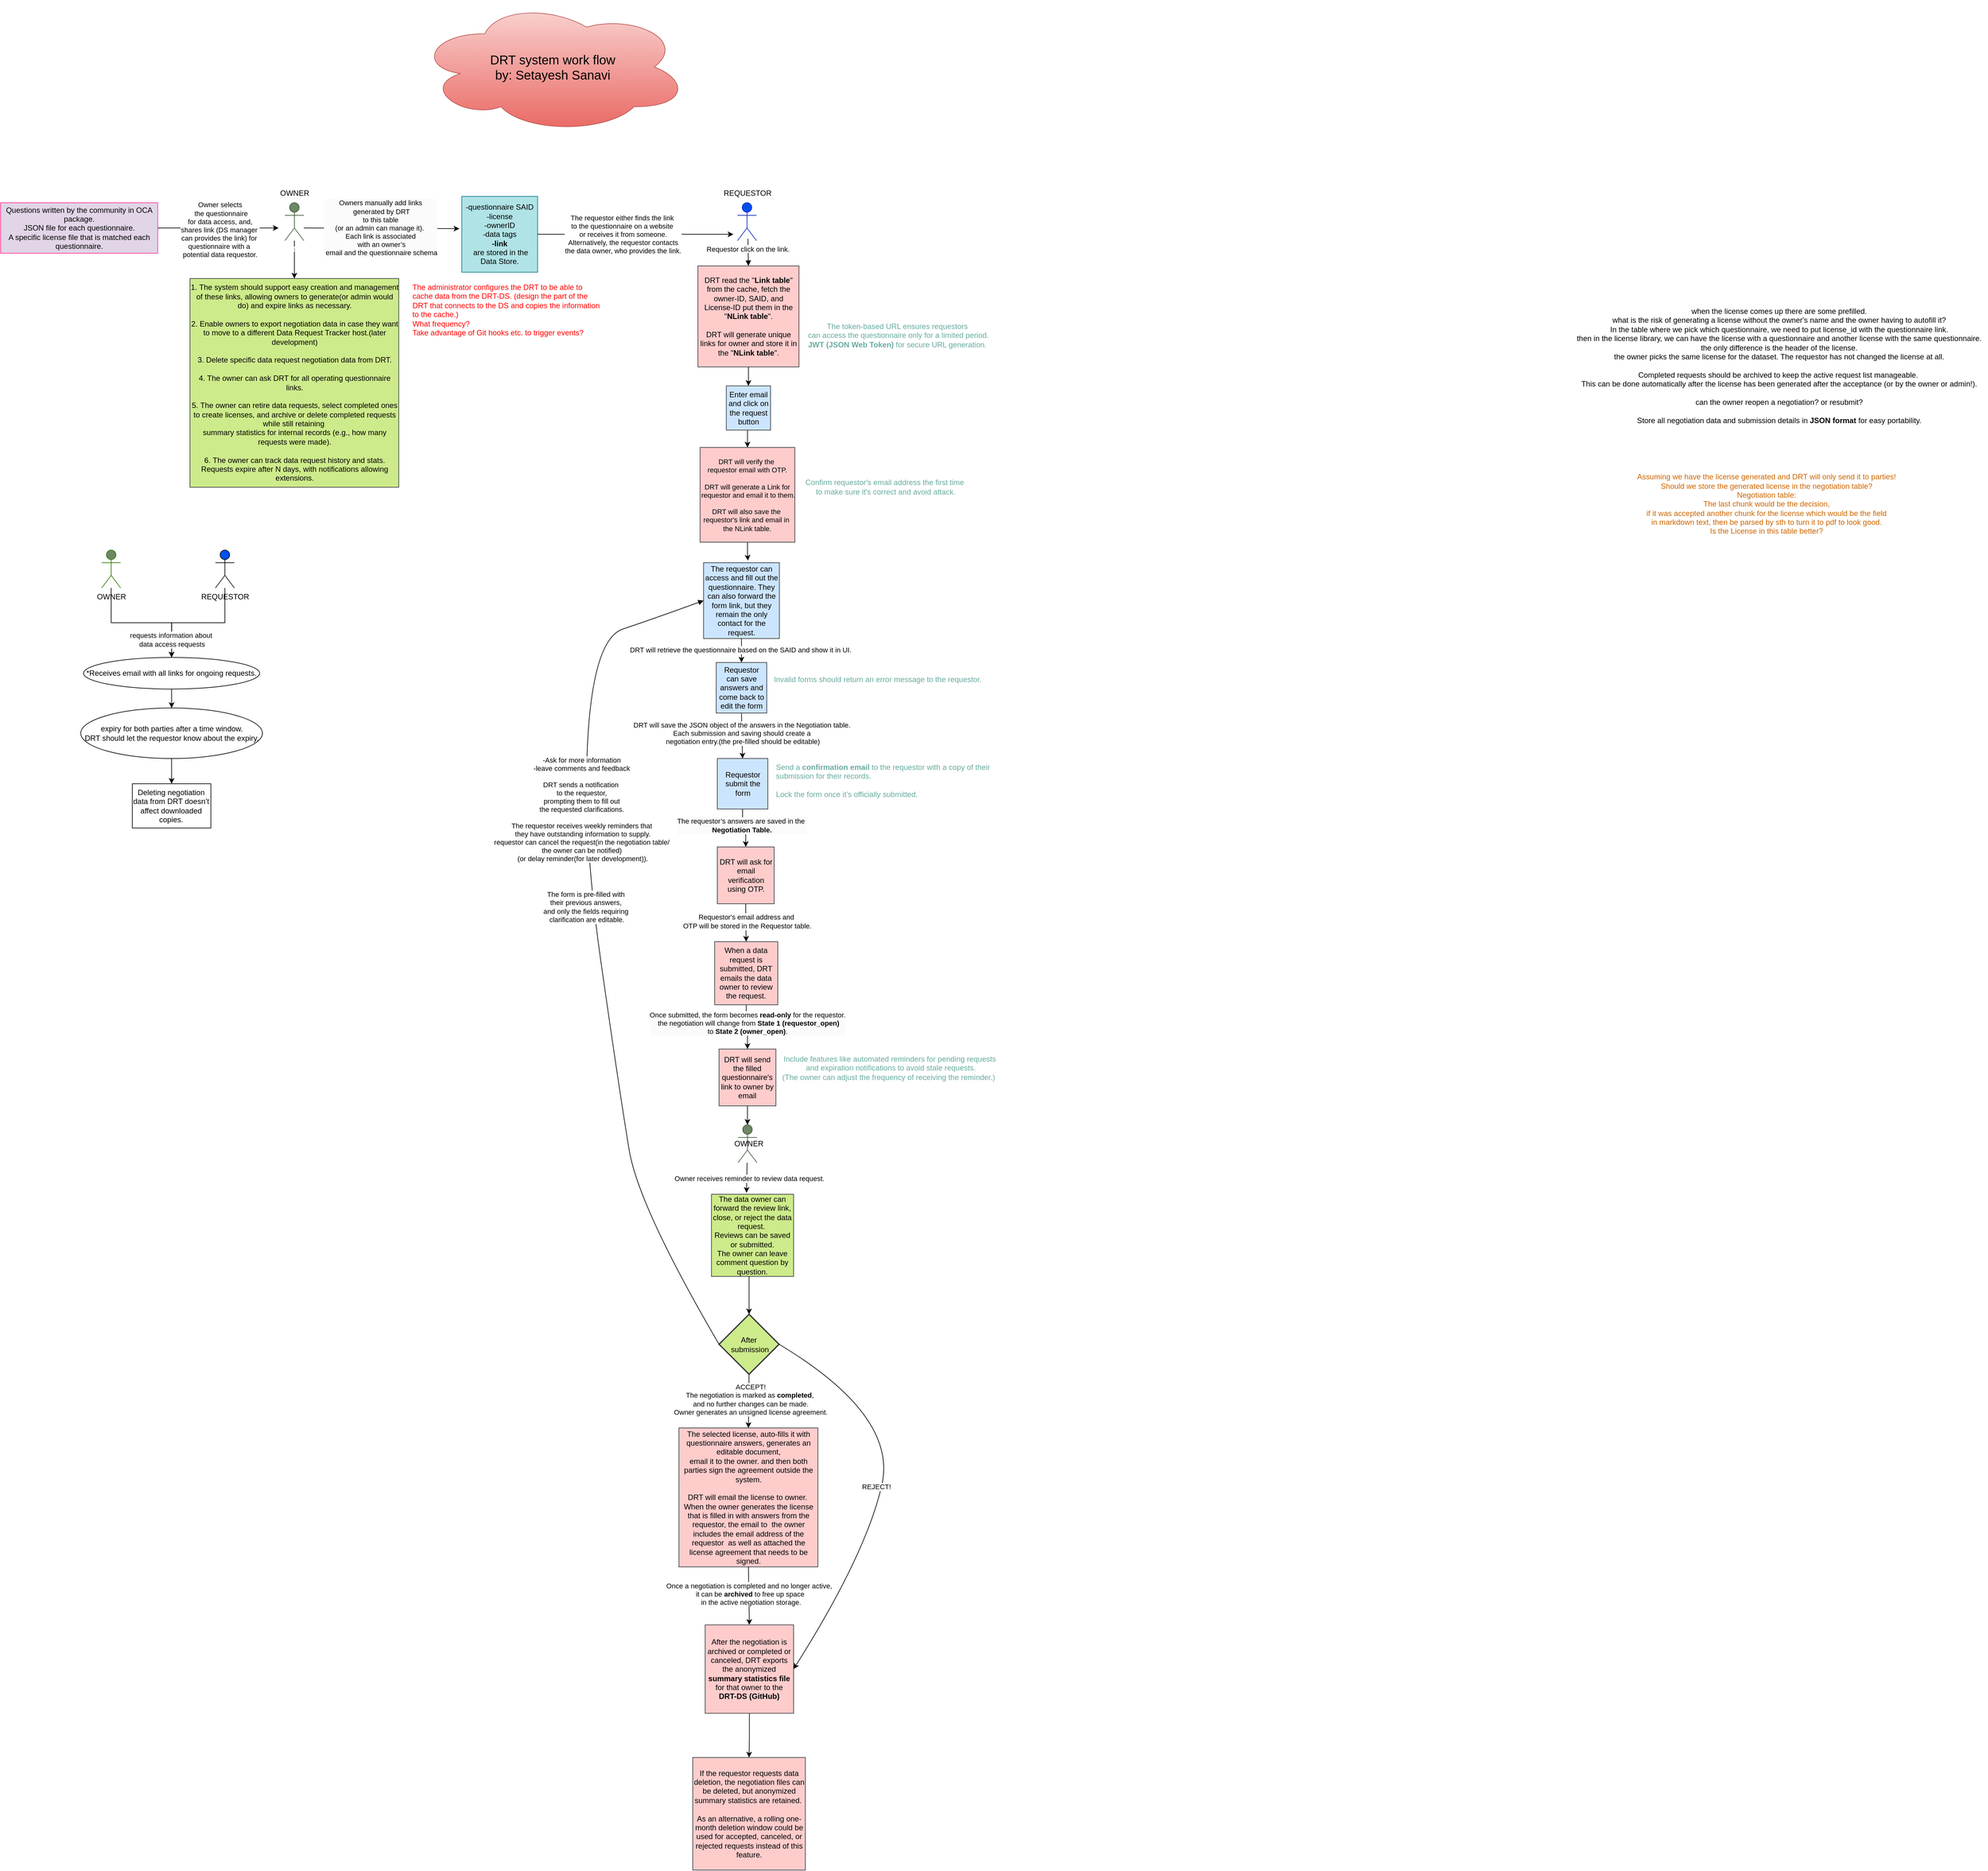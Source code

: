 <mxfile version="24.7.17">
  <diagram name="Page-1" id="q4GyPudHyguTaXcDcEiX">
    <mxGraphModel dx="3540" dy="2148" grid="1" gridSize="10" guides="1" tooltips="1" connect="1" arrows="1" fold="1" page="1" pageScale="1" pageWidth="850" pageHeight="1100" math="0" shadow="0">
      <root>
        <mxCell id="0" />
        <mxCell id="1" parent="0" />
        <mxCell id="UYaI8UpyeC8IPexVpfqV-24" value="Requestor click on the link.&#xa;" style="curved=1;startArrow=none;endArrow=block;exitX=0.5;exitY=0.99;entryX=0.5;entryY=0;entryDx=0;entryDy=0;" parent="1" target="UYaI8UpyeC8IPexVpfqV-36" edge="1">
          <mxGeometry x="0.048" relative="1" as="geometry">
            <Array as="points" />
            <mxPoint x="193" y="57" as="sourcePoint" />
            <mxPoint x="192.5" y="129" as="targetPoint" />
            <mxPoint as="offset" />
          </mxGeometry>
        </mxCell>
        <mxCell id="UYaI8UpyeC8IPexVpfqV-25" value="" style="shape=umlActor;verticalLabelPosition=bottom;verticalAlign=top;html=1;outlineConnect=0;fillColor=#0050ef;strokeColor=#001DBC;fontColor=#ffffff;" parent="1" vertex="1">
          <mxGeometry x="176.5" width="30" height="60" as="geometry" />
        </mxCell>
        <mxCell id="UYaI8UpyeC8IPexVpfqV-26" value="The requestor can access and fill out the questionnaire. They can also forward the form link, but they remain the only contact for the request." style="whiteSpace=wrap;html=1;aspect=fixed;fillColor=#cce5ff;strokeColor=#36393d;" parent="1" vertex="1">
          <mxGeometry x="122.75" y="570" width="120" height="120" as="geometry" />
        </mxCell>
        <mxCell id="UYaI8UpyeC8IPexVpfqV-27" value="Requestor can save answers and come back to edit the form" style="whiteSpace=wrap;html=1;aspect=fixed;fillColor=#cce5ff;strokeColor=#36393d;" parent="1" vertex="1">
          <mxGeometry x="142.75" y="728" width="80" height="80" as="geometry" />
        </mxCell>
        <mxCell id="UYaI8UpyeC8IPexVpfqV-28" style="edgeStyle=orthogonalEdgeStyle;rounded=0;orthogonalLoop=1;jettySize=auto;html=1;" parent="1" source="UYaI8UpyeC8IPexVpfqV-30" target="UYaI8UpyeC8IPexVpfqV-88" edge="1">
          <mxGeometry relative="1" as="geometry" />
        </mxCell>
        <mxCell id="UYaI8UpyeC8IPexVpfqV-29" value="&lt;div style=&quot;background-color: rgb(251, 251, 251);&quot;&gt;The requestor’s answers are saved in the&amp;nbsp;&lt;/div&gt;&lt;div style=&quot;background-color: rgb(251, 251, 251);&quot;&gt;&lt;strong&gt;Negotiation Table.&lt;/strong&gt;&lt;/div&gt;" style="edgeLabel;html=1;align=center;verticalAlign=middle;resizable=0;points=[];" parent="UYaI8UpyeC8IPexVpfqV-28" connectable="0" vertex="1">
          <mxGeometry x="-0.201" y="-2" relative="1" as="geometry">
            <mxPoint as="offset" />
          </mxGeometry>
        </mxCell>
        <mxCell id="UYaI8UpyeC8IPexVpfqV-30" value="Requestor submit the form" style="whiteSpace=wrap;html=1;aspect=fixed;fillColor=#cce5ff;strokeColor=#36393d;" parent="1" vertex="1">
          <mxGeometry x="144.5" y="880" width="80" height="80" as="geometry" />
        </mxCell>
        <mxCell id="UYaI8UpyeC8IPexVpfqV-31" value="" style="endArrow=classic;html=1;rounded=0;exitX=0.5;exitY=1;exitDx=0;exitDy=0;entryX=0.5;entryY=0;entryDx=0;entryDy=0;" parent="1" source="UYaI8UpyeC8IPexVpfqV-26" target="UYaI8UpyeC8IPexVpfqV-27" edge="1">
          <mxGeometry width="50" height="50" relative="1" as="geometry">
            <mxPoint x="191.5" y="610" as="sourcePoint" />
            <mxPoint x="212" y="550" as="targetPoint" />
          </mxGeometry>
        </mxCell>
        <mxCell id="UYaI8UpyeC8IPexVpfqV-32" value="DRT will retrieve the questionnaire based on the SAID and show it in UI." style="edgeLabel;html=1;align=center;verticalAlign=middle;resizable=0;points=[];" parent="UYaI8UpyeC8IPexVpfqV-31" connectable="0" vertex="1">
          <mxGeometry x="-0.077" y="-2" relative="1" as="geometry">
            <mxPoint as="offset" />
          </mxGeometry>
        </mxCell>
        <mxCell id="UYaI8UpyeC8IPexVpfqV-33" value="" style="endArrow=classic;html=1;rounded=0;entryX=0.5;entryY=0;entryDx=0;entryDy=0;exitX=0.5;exitY=1;exitDx=0;exitDy=0;" parent="1" source="UYaI8UpyeC8IPexVpfqV-27" target="UYaI8UpyeC8IPexVpfqV-30" edge="1">
          <mxGeometry width="50" height="50" relative="1" as="geometry">
            <mxPoint x="173" y="806.21" as="sourcePoint" />
            <mxPoint x="223" y="756.21" as="targetPoint" />
          </mxGeometry>
        </mxCell>
        <mxCell id="UYaI8UpyeC8IPexVpfqV-34" value="DRT will save the JSON object of the answers in the Negotiation table.&lt;div&gt;&lt;div&gt;Each submission and saving should create a&lt;/div&gt;&lt;div&gt;&amp;nbsp;negotiation entry.(the pre-filled should be editable)&lt;/div&gt;&lt;/div&gt;" style="edgeLabel;html=1;align=center;verticalAlign=middle;resizable=0;points=[];" parent="UYaI8UpyeC8IPexVpfqV-33" connectable="0" vertex="1">
          <mxGeometry x="-0.114" y="-1" relative="1" as="geometry">
            <mxPoint as="offset" />
          </mxGeometry>
        </mxCell>
        <mxCell id="UYaI8UpyeC8IPexVpfqV-35" value="REQUESTOR" style="text;html=1;align=center;verticalAlign=middle;resizable=0;points=[];autosize=1;strokeColor=none;fillColor=none;" parent="1" vertex="1">
          <mxGeometry x="141.5" y="-30" width="100" height="30" as="geometry" />
        </mxCell>
        <mxCell id="UYaI8UpyeC8IPexVpfqV-36" value="DRT read the &quot;&lt;b&gt;Link table&lt;/b&gt;&quot; from the cache, fetch the owner-ID, SAID, and License-ID put them in the &quot;&lt;b&gt;NLink table&lt;/b&gt;&quot;.&lt;div&gt;&lt;br&gt;&lt;div&gt;DRT will generate unique links for owner and store it in the &quot;&lt;b&gt;NLink table&lt;/b&gt;&quot;.&lt;/div&gt;&lt;/div&gt;" style="whiteSpace=wrap;html=1;aspect=fixed;fillColor=#ffcccc;strokeColor=#36393d;" parent="1" vertex="1">
          <mxGeometry x="113.75" y="100" width="160" height="160" as="geometry" />
        </mxCell>
        <mxCell id="UYaI8UpyeC8IPexVpfqV-37" value="DRT will send the filled questionnaire&#39;s link to owner by email" style="whiteSpace=wrap;html=1;aspect=fixed;fillColor=#ffcccc;strokeColor=#36393d;" parent="1" vertex="1">
          <mxGeometry x="147.25" y="1340" width="90" height="90" as="geometry" />
        </mxCell>
        <mxCell id="UYaI8UpyeC8IPexVpfqV-38" value="" style="shape=umlActor;verticalLabelPosition=bottom;verticalAlign=top;html=1;outlineConnect=0;fillColor=#6d8764;fontColor=#ffffff;strokeColor=#3A5431;" parent="1" vertex="1">
          <mxGeometry x="177.25" y="1460" width="30" height="60" as="geometry" />
        </mxCell>
        <mxCell id="UYaI8UpyeC8IPexVpfqV-39" value="" style="endArrow=classic;html=1;rounded=0;exitX=0.5;exitY=1;exitDx=0;exitDy=0;" parent="1" source="UYaI8UpyeC8IPexVpfqV-37" target="UYaI8UpyeC8IPexVpfqV-38" edge="1">
          <mxGeometry width="50" height="50" relative="1" as="geometry">
            <mxPoint x="200" y="1440" as="sourcePoint" />
            <mxPoint x="189" y="1450" as="targetPoint" />
          </mxGeometry>
        </mxCell>
        <mxCell id="UYaI8UpyeC8IPexVpfqV-40" value="" style="endArrow=classic;html=1;rounded=0;entryX=0.427;entryY=-0.018;entryDx=0;entryDy=0;entryPerimeter=0;" parent="1" source="UYaI8UpyeC8IPexVpfqV-38" target="UYaI8UpyeC8IPexVpfqV-58" edge="1">
          <mxGeometry width="50" height="50" relative="1" as="geometry">
            <mxPoint x="137.25" y="1520" as="sourcePoint" />
            <mxPoint x="188.75" y="1510" as="targetPoint" />
            <Array as="points" />
          </mxGeometry>
        </mxCell>
        <mxCell id="UYaI8UpyeC8IPexVpfqV-41" value="&lt;div&gt;Owner receives reminder to review data request.&lt;/div&gt;" style="edgeLabel;html=1;align=center;verticalAlign=middle;resizable=0;points=[];" parent="UYaI8UpyeC8IPexVpfqV-40" vertex="1" connectable="0">
          <mxGeometry x="-0.206" y="1" relative="1" as="geometry">
            <mxPoint x="2" y="6" as="offset" />
          </mxGeometry>
        </mxCell>
        <mxCell id="UYaI8UpyeC8IPexVpfqV-42" value="OWNER" style="text;html=1;align=center;verticalAlign=middle;resizable=0;points=[];autosize=1;strokeColor=none;fillColor=none;" parent="1" vertex="1">
          <mxGeometry x="158.75" y="1475" width="70" height="30" as="geometry" />
        </mxCell>
        <mxCell id="UYaI8UpyeC8IPexVpfqV-43" value="After&#xa; submission" style="rhombus;strokeWidth=2;whiteSpace=wrap;fillColor=#cdeb8b;strokeColor=#36393d;" parent="1" vertex="1">
          <mxGeometry x="147.25" y="1760" width="95" height="95" as="geometry" />
        </mxCell>
        <mxCell id="UYaI8UpyeC8IPexVpfqV-44" value="-Ask for more information&#xa;-leave comments and feedback&#xa;&#xa;DRT sends a notification &#xa;to the requestor,&#xa; prompting them to fill out &#xa;the requested clarifications.&#xa;&#xa;The requestor receives weekly reminders that&#xa; they have outstanding information to supply.&#xa;requestor can cancel the request(in the negotiation table/&#xa;the owner can be notified)&#xa; (or delay reminder(for later development))." style="curved=1;startArrow=none;endArrow=block;entryX=0;entryY=0.5;entryDx=0;entryDy=0;exitX=0;exitY=0.5;exitDx=0;exitDy=0;" parent="1" source="UYaI8UpyeC8IPexVpfqV-43" target="UYaI8UpyeC8IPexVpfqV-26" edge="1">
          <mxGeometry x="0.324" y="2" relative="1" as="geometry">
            <Array as="points">
              <mxPoint x="20" y="1590" />
              <mxPoint x="-10" y="1410" />
              <mxPoint x="-70" y="990" />
              <mxPoint x="-50" y="690" />
              <mxPoint x="40" y="660" />
            </Array>
            <mxPoint x="150" y="1380" as="sourcePoint" />
            <mxPoint x="-30" y="630" as="targetPoint" />
            <mxPoint as="offset" />
          </mxGeometry>
        </mxCell>
        <mxCell id="UYaI8UpyeC8IPexVpfqV-45" value="The form is pre-filled with&lt;div&gt;&amp;nbsp;their previous answers,&amp;nbsp;&lt;/div&gt;&lt;div&gt;and only the fields requiring&lt;/div&gt;&lt;div&gt;&amp;nbsp;clarification are editable.&lt;/div&gt;" style="edgeLabel;html=1;align=center;verticalAlign=middle;resizable=0;points=[];" parent="UYaI8UpyeC8IPexVpfqV-44" connectable="0" vertex="1">
          <mxGeometry x="-0.119" y="-5" relative="1" as="geometry">
            <mxPoint x="-37" y="-139" as="offset" />
          </mxGeometry>
        </mxCell>
        <mxCell id="UYaI8UpyeC8IPexVpfqV-46" value="" style="endArrow=classic;html=1;rounded=0;entryX=0.5;entryY=0;entryDx=0;entryDy=0;exitX=0.5;exitY=1;exitDx=0;exitDy=0;" parent="1" source="UYaI8UpyeC8IPexVpfqV-43" target="UYaI8UpyeC8IPexVpfqV-48" edge="1">
          <mxGeometry width="50" height="50" relative="1" as="geometry">
            <mxPoint x="192" y="1900" as="sourcePoint" />
            <mxPoint x="190" y="1976" as="targetPoint" />
          </mxGeometry>
        </mxCell>
        <mxCell id="UYaI8UpyeC8IPexVpfqV-47" value="ACCEPT!&lt;div&gt;The negotiation is marked as &lt;strong&gt;completed&lt;/strong&gt;,&amp;nbsp;&lt;/div&gt;&lt;div&gt;and no further changes can be made.&lt;br&gt;&lt;div&gt;Owner generates an unsigned license agreement.&lt;/div&gt;&lt;/div&gt;" style="edgeLabel;html=1;align=center;verticalAlign=middle;resizable=0;points=[];" parent="UYaI8UpyeC8IPexVpfqV-46" connectable="0" vertex="1">
          <mxGeometry x="-0.056" y="2" relative="1" as="geometry">
            <mxPoint as="offset" />
          </mxGeometry>
        </mxCell>
        <mxCell id="UYaI8UpyeC8IPexVpfqV-48" value="&lt;div&gt;The selected license, auto-fills it with questionnaire answers, generates an editable document,&lt;/div&gt;&lt;div&gt;email it to the owner. and then both parties sign the agreement outside the system.&lt;/div&gt;&lt;div&gt;&lt;br&gt;&lt;/div&gt;DRT will email the license to owner.&amp;nbsp;&lt;div&gt;&lt;div&gt;When the owner generates the license that is filled in&lt;span style=&quot;background-color: initial;&quot;&gt;&amp;nbsp;with answers from the requestor, the email to&amp;nbsp;&lt;/span&gt;&lt;span style=&quot;background-color: initial;&quot;&gt;&amp;nbsp;the owner includes the email address of the requestor&amp;nbsp;&lt;/span&gt;&lt;span style=&quot;background-color: initial;&quot;&gt;&amp;nbsp;as well as attached the license agreement that needs to be signed.&lt;/span&gt;&lt;/div&gt;&lt;/div&gt;" style="whiteSpace=wrap;html=1;aspect=fixed;fillColor=#ffcccc;strokeColor=#36393d;" parent="1" vertex="1">
          <mxGeometry x="83.75" y="1940" width="220" height="220" as="geometry" />
        </mxCell>
        <mxCell id="UYaI8UpyeC8IPexVpfqV-49" value="-questionnaire SAID&lt;div&gt;-license&lt;/div&gt;&lt;div&gt;-ownerID&lt;/div&gt;&lt;div&gt;-data tags&lt;/div&gt;&lt;div&gt;&lt;b&gt;-link&lt;/b&gt;&lt;/div&gt;&lt;div&gt;&lt;span style=&quot;background-color: initial;&quot;&gt;&amp;nbsp;are stored in the Data Store.&lt;/span&gt;&lt;/div&gt;" style="whiteSpace=wrap;html=1;aspect=fixed;fillColor=#b0e3e6;strokeColor=#0e8088;" parent="1" vertex="1">
          <mxGeometry x="-260" y="-10" width="120" height="120" as="geometry" />
        </mxCell>
        <mxCell id="UYaI8UpyeC8IPexVpfqV-50" style="edgeStyle=orthogonalEdgeStyle;rounded=0;orthogonalLoop=1;jettySize=auto;html=1;entryX=0.5;entryY=0;entryDx=0;entryDy=0;" parent="1" source="UYaI8UpyeC8IPexVpfqV-51" target="UYaI8UpyeC8IPexVpfqV-80" edge="1">
          <mxGeometry relative="1" as="geometry" />
        </mxCell>
        <mxCell id="UYaI8UpyeC8IPexVpfqV-51" value="OWNER" style="shape=umlActor;verticalLabelPosition=bottom;verticalAlign=top;html=1;outlineConnect=0;fillColor=#6d8764;fontColor=#ffffff;strokeColor=#3A5431;" parent="1" vertex="1">
          <mxGeometry x="-540" width="30" height="60" as="geometry" />
        </mxCell>
        <mxCell id="UYaI8UpyeC8IPexVpfqV-52" value="OWNER" style="text;html=1;align=center;verticalAlign=middle;resizable=0;points=[];autosize=1;strokeColor=none;fillColor=none;" parent="1" vertex="1">
          <mxGeometry x="-560" y="-30" width="70" height="30" as="geometry" />
        </mxCell>
        <mxCell id="UYaI8UpyeC8IPexVpfqV-53" value="" style="endArrow=classic;html=1;rounded=0;entryX=-0.032;entryY=0.425;entryDx=0;entryDy=0;entryPerimeter=0;" parent="1" target="UYaI8UpyeC8IPexVpfqV-49" edge="1">
          <mxGeometry width="50" height="50" relative="1" as="geometry">
            <mxPoint x="-510" y="40" as="sourcePoint" />
            <mxPoint x="-295" y="40" as="targetPoint" />
          </mxGeometry>
        </mxCell>
        <mxCell id="UYaI8UpyeC8IPexVpfqV-54" value="&lt;div style=&quot;background-color: rgb(251, 251, 251);&quot;&gt;Owners manually add links&lt;/div&gt;&lt;div style=&quot;background-color: rgb(251, 251, 251);&quot;&gt;&amp;nbsp;generated by DRT&lt;/div&gt;&lt;div style=&quot;background-color: rgb(251, 251, 251);&quot;&gt;&amp;nbsp;to this table&amp;nbsp;&lt;/div&gt;&lt;div style=&quot;background-color: rgb(251, 251, 251);&quot;&gt;(or an admin can manage it).&amp;nbsp;&lt;/div&gt;&lt;div style=&quot;background-color: rgb(251, 251, 251);&quot;&gt;Each link is associated&lt;/div&gt;&lt;div style=&quot;background-color: rgb(251, 251, 251);&quot;&gt;&amp;nbsp;with an owner’s&lt;/div&gt;&lt;div style=&quot;background-color: rgb(251, 251, 251);&quot;&gt;&amp;nbsp;email and the questionnaire schema&lt;/div&gt;" style="edgeLabel;html=1;align=center;verticalAlign=middle;resizable=0;points=[];" parent="UYaI8UpyeC8IPexVpfqV-53" connectable="0" vertex="1">
          <mxGeometry x="-0.023" y="1" relative="1" as="geometry">
            <mxPoint as="offset" />
          </mxGeometry>
        </mxCell>
        <mxCell id="UYaI8UpyeC8IPexVpfqV-55" value="" style="endArrow=classic;html=1;rounded=0;exitX=1;exitY=0.5;exitDx=0;exitDy=0;" parent="1" source="UYaI8UpyeC8IPexVpfqV-49" edge="1">
          <mxGeometry width="50" height="50" relative="1" as="geometry">
            <mxPoint x="-200" y="150" as="sourcePoint" />
            <mxPoint x="170" y="50" as="targetPoint" />
          </mxGeometry>
        </mxCell>
        <mxCell id="UYaI8UpyeC8IPexVpfqV-56" value="The requestor either finds the link&amp;nbsp;&lt;div&gt;to the questionnaire on a website&amp;nbsp;&lt;div&gt;or receives it from someone.&lt;/div&gt;&lt;div&gt;&amp;nbsp;Alternatively, the requestor contacts&amp;nbsp;&lt;/div&gt;&lt;div&gt;the data owner, who provides the link.&lt;br&gt;&lt;/div&gt;&lt;/div&gt;" style="edgeLabel;html=1;align=center;verticalAlign=middle;resizable=0;points=[];" parent="UYaI8UpyeC8IPexVpfqV-55" connectable="0" vertex="1">
          <mxGeometry x="-0.248" relative="1" as="geometry">
            <mxPoint x="18" as="offset" />
          </mxGeometry>
        </mxCell>
        <mxCell id="UYaI8UpyeC8IPexVpfqV-57" style="edgeStyle=orthogonalEdgeStyle;rounded=0;orthogonalLoop=1;jettySize=auto;html=1;entryX=0.5;entryY=0;entryDx=0;entryDy=0;" parent="1" source="UYaI8UpyeC8IPexVpfqV-58" target="UYaI8UpyeC8IPexVpfqV-43" edge="1">
          <mxGeometry relative="1" as="geometry">
            <Array as="points">
              <mxPoint x="190" y="1590" />
              <mxPoint x="192" y="1590" />
            </Array>
          </mxGeometry>
        </mxCell>
        <mxCell id="UYaI8UpyeC8IPexVpfqV-58" value="The data owner can forward the review link, close, or reject the data request.&amp;nbsp;&lt;div&gt;Reviews can be saved or submitted.&lt;div&gt;&lt;/div&gt;&lt;/div&gt;&lt;div&gt;The owner can leave comment question by question.&lt;/div&gt;" style="whiteSpace=wrap;html=1;aspect=fixed;fillColor=#cdeb8b;strokeColor=#36393d;" parent="1" vertex="1">
          <mxGeometry x="135.25" y="1570" width="130" height="130" as="geometry" />
        </mxCell>
        <mxCell id="UYaI8UpyeC8IPexVpfqV-59" value="&lt;font style=&quot;font-size: 20px;&quot;&gt;DRT system work flow&lt;/font&gt;&lt;div&gt;&lt;span style=&quot;font-size: 20px;&quot;&gt;by: Setayesh Sanavi&lt;/span&gt;&lt;/div&gt;" style="ellipse;shape=cloud;whiteSpace=wrap;html=1;fillColor=#f8cecc;strokeColor=#b85450;gradientColor=#ea6b66;" parent="1" vertex="1">
          <mxGeometry x="-331.25" y="-320" width="430" height="210" as="geometry" />
        </mxCell>
        <mxCell id="UYaI8UpyeC8IPexVpfqV-60" value="" style="endArrow=classic;html=1;rounded=0;exitX=0.5;exitY=1;exitDx=0;exitDy=0;entryX=0.5;entryY=0;entryDx=0;entryDy=0;" parent="1" source="UYaI8UpyeC8IPexVpfqV-48" target="UYaI8UpyeC8IPexVpfqV-63" edge="1">
          <mxGeometry width="50" height="50" relative="1" as="geometry">
            <mxPoint x="71.75" y="1910" as="sourcePoint" />
            <mxPoint x="188.75" y="2240" as="targetPoint" />
          </mxGeometry>
        </mxCell>
        <mxCell id="UYaI8UpyeC8IPexVpfqV-61" value="Once a negotiation is completed and no longer active,&amp;nbsp;&lt;div&gt;it can be &lt;strong&gt;archived&lt;/strong&gt; to free up space&lt;/div&gt;&lt;div&gt;&amp;nbsp;in the active negotiation storage.&lt;/div&gt;" style="edgeLabel;html=1;align=center;verticalAlign=middle;resizable=0;points=[];" parent="UYaI8UpyeC8IPexVpfqV-60" connectable="0" vertex="1">
          <mxGeometry x="-0.077" y="1" relative="1" as="geometry">
            <mxPoint as="offset" />
          </mxGeometry>
        </mxCell>
        <mxCell id="UYaI8UpyeC8IPexVpfqV-62" style="edgeStyle=orthogonalEdgeStyle;rounded=0;orthogonalLoop=1;jettySize=auto;html=1;entryX=0.5;entryY=0;entryDx=0;entryDy=0;" parent="1" source="UYaI8UpyeC8IPexVpfqV-63" target="UYaI8UpyeC8IPexVpfqV-66" edge="1">
          <mxGeometry relative="1" as="geometry" />
        </mxCell>
        <mxCell id="UYaI8UpyeC8IPexVpfqV-63" value="After the negotiation is archived or completed or canceled, DRT exports the anonymized &lt;strong&gt;summary statistics file&lt;/strong&gt; for that owner to the &lt;strong&gt;DRT-DS (GitHub)&lt;/strong&gt;" style="whiteSpace=wrap;html=1;aspect=fixed;fillColor=#ffcccc;strokeColor=#36393d;" parent="1" vertex="1">
          <mxGeometry x="125.25" y="2251.76" width="140" height="140" as="geometry" />
        </mxCell>
        <mxCell id="UYaI8UpyeC8IPexVpfqV-64" value="" style="curved=1;endArrow=classic;html=1;rounded=0;exitX=1;exitY=0.5;exitDx=0;exitDy=0;entryX=1;entryY=0.5;entryDx=0;entryDy=0;" parent="1" source="UYaI8UpyeC8IPexVpfqV-43" target="UYaI8UpyeC8IPexVpfqV-63" edge="1">
          <mxGeometry width="50" height="50" relative="1" as="geometry">
            <mxPoint x="310" y="1800" as="sourcePoint" />
            <mxPoint x="360" y="1750" as="targetPoint" />
            <Array as="points">
              <mxPoint x="430" y="1920" />
              <mxPoint x="380" y="2140" />
            </Array>
          </mxGeometry>
        </mxCell>
        <mxCell id="UYaI8UpyeC8IPexVpfqV-65" value="REJECT!" style="edgeLabel;html=1;align=center;verticalAlign=middle;resizable=0;points=[];" parent="UYaI8UpyeC8IPexVpfqV-64" connectable="0" vertex="1">
          <mxGeometry x="0.019" y="-7" relative="1" as="geometry">
            <mxPoint x="-1" as="offset" />
          </mxGeometry>
        </mxCell>
        <mxCell id="UYaI8UpyeC8IPexVpfqV-66" value="If the requestor requests data deletion, the negotiation files can be deleted, but anonymized summary statistics are retained.&amp;nbsp;&lt;div&gt;&lt;br&gt;&lt;/div&gt;&lt;div&gt;As an alternative, a rolling one-month deletion window could be used for accepted, canceled, or rejected requests instead of this feature.&lt;br&gt;&lt;/div&gt;" style="whiteSpace=wrap;html=1;aspect=fixed;fillColor=#ffcccc;strokeColor=#36393d;" parent="1" vertex="1">
          <mxGeometry x="105.63" y="2461.76" width="178.24" height="178.24" as="geometry" />
        </mxCell>
        <mxCell id="UYaI8UpyeC8IPexVpfqV-67" value="" style="edgeStyle=orthogonalEdgeStyle;rounded=0;orthogonalLoop=1;jettySize=auto;html=1;" parent="1" source="UYaI8UpyeC8IPexVpfqV-68" target="UYaI8UpyeC8IPexVpfqV-73" edge="1">
          <mxGeometry relative="1" as="geometry" />
        </mxCell>
        <mxCell id="UYaI8UpyeC8IPexVpfqV-68" value="&lt;font color=&quot;#000000&quot;&gt;OWNER&lt;/font&gt;" style="shape=umlActor;verticalLabelPosition=bottom;verticalAlign=top;html=1;outlineConnect=0;fillColor=#6D8764;fontColor=#ffffff;strokeColor=#2D7600;" parent="1" vertex="1">
          <mxGeometry x="-830" y="550" width="30" height="60" as="geometry" />
        </mxCell>
        <mxCell id="UYaI8UpyeC8IPexVpfqV-69" value="" style="edgeStyle=orthogonalEdgeStyle;rounded=0;orthogonalLoop=1;jettySize=auto;html=1;" parent="1" source="UYaI8UpyeC8IPexVpfqV-71" target="UYaI8UpyeC8IPexVpfqV-73" edge="1">
          <mxGeometry relative="1" as="geometry" />
        </mxCell>
        <mxCell id="UYaI8UpyeC8IPexVpfqV-70" value="&lt;div&gt;requests information about&amp;nbsp;&lt;/div&gt;&lt;div&gt;data access requests&lt;/div&gt;" style="edgeLabel;html=1;align=center;verticalAlign=middle;resizable=0;points=[];" parent="UYaI8UpyeC8IPexVpfqV-69" vertex="1" connectable="0">
          <mxGeometry x="0.571" relative="1" as="geometry">
            <mxPoint y="14" as="offset" />
          </mxGeometry>
        </mxCell>
        <mxCell id="UYaI8UpyeC8IPexVpfqV-71" value="REQUESTOR" style="shape=umlActor;verticalLabelPosition=bottom;verticalAlign=top;html=1;outlineConnect=0;fillColor=#0050EF;" parent="1" vertex="1">
          <mxGeometry x="-650" y="550" width="30" height="60" as="geometry" />
        </mxCell>
        <mxCell id="UYaI8UpyeC8IPexVpfqV-72" style="edgeStyle=orthogonalEdgeStyle;rounded=0;orthogonalLoop=1;jettySize=auto;html=1;entryX=0.5;entryY=0;entryDx=0;entryDy=0;" parent="1" source="UYaI8UpyeC8IPexVpfqV-73" target="UYaI8UpyeC8IPexVpfqV-75" edge="1">
          <mxGeometry relative="1" as="geometry">
            <mxPoint x="-720.0" y="920" as="targetPoint" />
          </mxGeometry>
        </mxCell>
        <mxCell id="UYaI8UpyeC8IPexVpfqV-73" value="&lt;div&gt;&lt;span style=&quot;background-color: initial;&quot;&gt;*Receives email with all links for ongoing requests.&lt;/span&gt;&lt;/div&gt;" style="ellipse;whiteSpace=wrap;html=1;" parent="1" vertex="1">
          <mxGeometry x="-858.75" y="720" width="278.75" height="50" as="geometry" />
        </mxCell>
        <mxCell id="UYaI8UpyeC8IPexVpfqV-74" style="edgeStyle=orthogonalEdgeStyle;rounded=0;orthogonalLoop=1;jettySize=auto;html=1;entryX=0.5;entryY=0;entryDx=0;entryDy=0;" parent="1" source="UYaI8UpyeC8IPexVpfqV-75" target="UYaI8UpyeC8IPexVpfqV-76" edge="1">
          <mxGeometry relative="1" as="geometry" />
        </mxCell>
        <mxCell id="UYaI8UpyeC8IPexVpfqV-75" value="&lt;div&gt;expiry for both parties after a time window.&lt;/div&gt;&lt;div&gt;DRT should let the requestor know about the expiry.&lt;/div&gt;" style="ellipse;whiteSpace=wrap;html=1;" parent="1" vertex="1">
          <mxGeometry x="-863.21" y="800" width="287.66" height="80" as="geometry" />
        </mxCell>
        <mxCell id="UYaI8UpyeC8IPexVpfqV-76" value="Deleting negotiation data from DRT doesn’t affect downloaded copies." style="rounded=0;whiteSpace=wrap;html=1;" parent="1" vertex="1">
          <mxGeometry x="-781.57" y="920" width="124.38" height="70" as="geometry" />
        </mxCell>
        <mxCell id="UYaI8UpyeC8IPexVpfqV-77" style="edgeStyle=orthogonalEdgeStyle;rounded=0;orthogonalLoop=1;jettySize=auto;html=1;exitX=1;exitY=0.5;exitDx=0;exitDy=0;" parent="1" source="UYaI8UpyeC8IPexVpfqV-79" edge="1">
          <mxGeometry relative="1" as="geometry">
            <mxPoint x="-550" y="40" as="targetPoint" />
            <mxPoint x="-660" y="40" as="sourcePoint" />
          </mxGeometry>
        </mxCell>
        <mxCell id="UYaI8UpyeC8IPexVpfqV-78" value="&lt;div&gt;Owner selects&lt;div&gt;&amp;nbsp;the questionnaire&lt;/div&gt;&lt;div&gt;&amp;nbsp;for data access, and,&amp;nbsp;&lt;/div&gt;&lt;div&gt;shares link (DS manager&amp;nbsp;&lt;/div&gt;&lt;div&gt;can provides the link) for&amp;nbsp;&lt;/div&gt;&lt;/div&gt;&lt;div&gt;questionnaire with a&amp;nbsp;&lt;/div&gt;&lt;div&gt;potential data requestor.&lt;/div&gt;" style="edgeLabel;html=1;align=center;verticalAlign=middle;resizable=0;points=[];" parent="UYaI8UpyeC8IPexVpfqV-77" connectable="0" vertex="1">
          <mxGeometry x="0.023" y="-2" relative="1" as="geometry">
            <mxPoint as="offset" />
          </mxGeometry>
        </mxCell>
        <mxCell id="UYaI8UpyeC8IPexVpfqV-79" value="Questions written by the community in OCA package.&lt;div&gt;JSON file for each questionnaire.&lt;/div&gt;&lt;div&gt;A specific license file that is matched each questionnaire.&lt;/div&gt;" style="whiteSpace=wrap;html=1;fillColor=#e1d5e7;strokeColor=#FF3399;" parent="1" vertex="1">
          <mxGeometry x="-990" width="248.75" height="80" as="geometry" />
        </mxCell>
        <mxCell id="UYaI8UpyeC8IPexVpfqV-80" value="&lt;div style=&quot;&quot;&gt;1.&amp;nbsp;&lt;span style=&quot;background-color: initial;&quot;&gt;The system should support easy creation and management of these links, allowing owners to generate(or admin would do) and expire links as necessary.&lt;/span&gt;&lt;/div&gt;&lt;div style=&quot;&quot;&gt;&lt;span style=&quot;background-color: initial;&quot;&gt;&lt;br&gt;&lt;/span&gt;&lt;/div&gt;&lt;div style=&quot;&quot;&gt;2.&amp;nbsp;&lt;span style=&quot;background-color: initial;&quot;&gt;Enable owners to export negotiation data in case they want to move to a different Data Request Tracker host.(later development)&lt;/span&gt;&lt;/div&gt;&lt;div style=&quot;&quot;&gt;&lt;span style=&quot;background-color: initial;&quot;&gt;&lt;br&gt;&lt;/span&gt;&lt;/div&gt;&lt;div style=&quot;&quot;&gt;&lt;span style=&quot;background-color: initial;&quot;&gt;3.&amp;nbsp;&lt;/span&gt;&lt;span style=&quot;background-color: initial;&quot;&gt;Delete specific data request negotiation data from DRT.&lt;/span&gt;&lt;/div&gt;&lt;div style=&quot;&quot;&gt;&lt;span style=&quot;background-color: initial;&quot;&gt;&lt;br&gt;&lt;/span&gt;&lt;/div&gt;&lt;div style=&quot;&quot;&gt;&lt;span style=&quot;background-color: initial;&quot;&gt;4. The owner&lt;/span&gt;&lt;span style=&quot;background-color: initial;&quot;&gt;&amp;nbsp;can ask DRT for all operating questionnaire links.&lt;/span&gt;&lt;/div&gt;&lt;div style=&quot;&quot;&gt;&lt;span style=&quot;background-color: initial;&quot;&gt;&lt;br&gt;&lt;/span&gt;&lt;/div&gt;&lt;div style=&quot;&quot;&gt;&lt;span style=&quot;background-color: initial;&quot;&gt;5.&amp;nbsp;&lt;/span&gt;&lt;span style=&quot;background-color: initial;&quot;&gt;The owner can retire data requests, select completed ones to create licenses, and&lt;/span&gt;&lt;span style=&quot;background-color: initial;&quot;&gt;&amp;nbsp;archive or delete completed requests while still retaining&amp;nbsp;&lt;/span&gt;&lt;/div&gt;&lt;div&gt;summary statistics for internal records (e.g., how many requests were made).&lt;br&gt;&lt;/div&gt;&lt;div&gt;&lt;br&gt;&lt;/div&gt;&lt;div&gt;6.&amp;nbsp;&lt;span style=&quot;background-color: initial;&quot;&gt;The owner can track data request history and stats. Requests expire after N days, with notifications allowing extensions.&lt;/span&gt;&lt;/div&gt;" style="whiteSpace=wrap;html=1;aspect=fixed;fillColor=#cdeb8b;strokeColor=#36393d;" parent="1" vertex="1">
          <mxGeometry x="-690.25" y="120" width="330.5" height="330.5" as="geometry" />
        </mxCell>
        <mxCell id="UYaI8UpyeC8IPexVpfqV-81" value="" style="edgeStyle=orthogonalEdgeStyle;rounded=0;orthogonalLoop=1;jettySize=auto;html=1;exitX=0.5;exitY=1;exitDx=0;exitDy=0;" parent="1" source="UYaI8UpyeC8IPexVpfqV-36" target="UYaI8UpyeC8IPexVpfqV-83" edge="1">
          <mxGeometry relative="1" as="geometry">
            <mxPoint x="191.46" y="460" as="targetPoint" />
            <mxPoint x="192" y="320" as="sourcePoint" />
          </mxGeometry>
        </mxCell>
        <mxCell id="UYaI8UpyeC8IPexVpfqV-82" style="edgeStyle=orthogonalEdgeStyle;rounded=0;orthogonalLoop=1;jettySize=auto;html=1;exitX=0.5;exitY=1;exitDx=0;exitDy=0;entryX=0.5;entryY=0;entryDx=0;entryDy=0;" parent="1" source="UYaI8UpyeC8IPexVpfqV-83" target="UYaI8UpyeC8IPexVpfqV-84" edge="1">
          <mxGeometry relative="1" as="geometry" />
        </mxCell>
        <mxCell id="UYaI8UpyeC8IPexVpfqV-83" value="Enter email and click on the request button" style="whiteSpace=wrap;html=1;aspect=fixed;fillColor=#cce5ff;strokeColor=#36393d;" parent="1" vertex="1">
          <mxGeometry x="158.75" y="290" width="70" height="70" as="geometry" />
        </mxCell>
        <mxCell id="UYaI8UpyeC8IPexVpfqV-84" value="&lt;div style=&quot;font-size: 11px; text-wrap: nowrap;&quot;&gt;&lt;div&gt;DRT will verify the&amp;nbsp;&lt;/div&gt;&lt;div&gt;requestor&amp;nbsp;&lt;span style=&quot;background-color: initial;&quot;&gt;email with OTP.&lt;/span&gt;&lt;/div&gt;&lt;div&gt;&lt;br&gt;&lt;/div&gt;&lt;div&gt;DRT will generate a&amp;nbsp;&lt;span style=&quot;background-color: initial;&quot;&gt;Link for&lt;/span&gt;&lt;/div&gt;&lt;div&gt;&amp;nbsp;requestor and email&lt;span style=&quot;background-color: initial;&quot;&gt;&amp;nbsp;it to them.&lt;/span&gt;&lt;/div&gt;&lt;div&gt;&lt;br&gt;&lt;/div&gt;&lt;div&gt;DRT will also save the&amp;nbsp;&lt;/div&gt;&lt;div&gt;requestor&#39;s link and email in&amp;nbsp;&lt;/div&gt;&lt;div&gt;the NLink table.&lt;/div&gt;&lt;/div&gt;" style="whiteSpace=wrap;html=1;aspect=fixed;fillColor=#ffcccc;strokeColor=#36393d;" parent="1" vertex="1">
          <mxGeometry x="117.25" y="387.5" width="150" height="150" as="geometry" />
        </mxCell>
        <mxCell id="UYaI8UpyeC8IPexVpfqV-85" style="edgeStyle=orthogonalEdgeStyle;rounded=0;orthogonalLoop=1;jettySize=auto;html=1;entryX=0.586;entryY=-0.028;entryDx=0;entryDy=0;entryPerimeter=0;" parent="1" source="UYaI8UpyeC8IPexVpfqV-84" target="UYaI8UpyeC8IPexVpfqV-26" edge="1">
          <mxGeometry relative="1" as="geometry" />
        </mxCell>
        <mxCell id="UYaI8UpyeC8IPexVpfqV-86" style="edgeStyle=orthogonalEdgeStyle;rounded=0;orthogonalLoop=1;jettySize=auto;html=1;entryX=0.5;entryY=0;entryDx=0;entryDy=0;" parent="1" source="UYaI8UpyeC8IPexVpfqV-88" target="UYaI8UpyeC8IPexVpfqV-91" edge="1">
          <mxGeometry relative="1" as="geometry" />
        </mxCell>
        <mxCell id="UYaI8UpyeC8IPexVpfqV-87" value="&lt;span style=&quot;background-color: rgb(251, 251, 251);&quot;&gt;Requestor&#39;s email address and&lt;/span&gt;&lt;div&gt;&lt;span style=&quot;background-color: rgb(251, 251, 251);&quot;&gt;&amp;nbsp;OTP will be stored in the Requestor table.&lt;/span&gt;&lt;/div&gt;" style="edgeLabel;html=1;align=center;verticalAlign=middle;resizable=0;points=[];" parent="UYaI8UpyeC8IPexVpfqV-86" connectable="0" vertex="1">
          <mxGeometry x="-0.097" relative="1" as="geometry">
            <mxPoint as="offset" />
          </mxGeometry>
        </mxCell>
        <mxCell id="UYaI8UpyeC8IPexVpfqV-88" value="DRT will ask for email verification using OTP." style="whiteSpace=wrap;html=1;aspect=fixed;fillColor=#ffcccc;strokeColor=#36393d;" parent="1" vertex="1">
          <mxGeometry x="144.5" y="1020" width="90" height="90" as="geometry" />
        </mxCell>
        <mxCell id="UYaI8UpyeC8IPexVpfqV-89" style="edgeStyle=orthogonalEdgeStyle;rounded=0;orthogonalLoop=1;jettySize=auto;html=1;entryX=0.5;entryY=0;entryDx=0;entryDy=0;" parent="1" source="UYaI8UpyeC8IPexVpfqV-91" target="UYaI8UpyeC8IPexVpfqV-37" edge="1">
          <mxGeometry relative="1" as="geometry" />
        </mxCell>
        <mxCell id="UYaI8UpyeC8IPexVpfqV-90" value="&lt;div&gt;&lt;span style=&quot;background-color: initial;&quot;&gt;Once submitted, the form becomes&lt;/span&gt;&lt;span style=&quot;background-color: initial;&quot;&gt;&amp;nbsp;&lt;/span&gt;&lt;strong style=&quot;background-color: initial;&quot;&gt;read-only&lt;/strong&gt;&lt;span style=&quot;background-color: initial;&quot;&gt;&amp;nbsp;&lt;/span&gt;&lt;span style=&quot;background-color: initial;&quot;&gt;for the requestor.&lt;/span&gt;&lt;br&gt;&lt;/div&gt;&lt;div&gt;&lt;div style=&quot;background-color: rgb(251, 251, 251);&quot;&gt;&amp;nbsp;the negotiation will change from&amp;nbsp;&lt;strong&gt;State 1 (requestor_open)&lt;br&gt;&lt;/strong&gt;to&amp;nbsp;&lt;strong&gt;State 2 (owner_open)&lt;/strong&gt;.&lt;/div&gt;&lt;/div&gt;" style="edgeLabel;html=1;align=center;verticalAlign=middle;resizable=0;points=[];" parent="UYaI8UpyeC8IPexVpfqV-89" connectable="0" vertex="1">
          <mxGeometry x="0.026" y="1" relative="1" as="geometry">
            <mxPoint x="-2" y="-6" as="offset" />
          </mxGeometry>
        </mxCell>
        <mxCell id="UYaI8UpyeC8IPexVpfqV-91" value="When a data request is submitted, DRT emails the data owner to review the request." style="whiteSpace=wrap;html=1;aspect=fixed;fillColor=#ffcccc;strokeColor=#36393d;" parent="1" vertex="1">
          <mxGeometry x="140.25" y="1170" width="100" height="100" as="geometry" />
        </mxCell>
        <mxCell id="UYaI8UpyeC8IPexVpfqV-92" value="&lt;font color=&quot;#67ab9f&quot;&gt;Confirm requestor&#39;s email address the first time&lt;/font&gt;&lt;div&gt;&lt;span style=&quot;background-color: initial;&quot;&gt;&lt;font color=&quot;#67ab9f&quot;&gt;&amp;nbsp;to make sure it&#39;s correct and avoid attack.&lt;/font&gt;&lt;/span&gt;&lt;/div&gt;" style="text;html=1;align=center;verticalAlign=middle;resizable=0;points=[];autosize=1;strokeColor=none;fillColor=none;" parent="1" vertex="1">
          <mxGeometry x="273.75" y="430" width="270" height="40" as="geometry" />
        </mxCell>
        <mxCell id="UYaI8UpyeC8IPexVpfqV-93" value="&lt;div&gt;when the license comes up there are some prefilled.&lt;/div&gt;&lt;div&gt;what is the risk of generating a license without the owner&#39;s name and the owner having to autofill it?&lt;/div&gt;&lt;div&gt;In the table where we pick which questionnaire, we need to put license_id with the&amp;nbsp;&lt;span style=&quot;background-color: initial;&quot;&gt;questionnaire link.&lt;/span&gt;&lt;/div&gt;&lt;div&gt;then in the license library, we can have the license with a questionnaire and another license with the same questionnaire.&lt;/div&gt;&lt;div&gt;the only difference is the header of the license.&lt;/div&gt;&lt;div&gt;the owner picks the same license for the dataset. The requestor has not changed the license at all.&lt;/div&gt;&lt;div&gt;&lt;br&gt;&lt;/div&gt;&lt;div&gt;Completed requests should be archived to keep the active request list manageable.&amp;nbsp;&lt;/div&gt;&lt;div&gt;This can be done automatically after the license has been generated after the acceptance (or by the owner or admin!).&lt;/div&gt;&lt;div&gt;&lt;br&gt;&lt;/div&gt;&lt;div&gt;can the owner reopen a negotiation? or resubmit?&lt;/div&gt;&lt;div&gt;&lt;br&gt;&lt;/div&gt;&lt;div&gt;Store all negotiation data and submission details in &lt;strong&gt;JSON format&lt;/strong&gt; for easy portability.&lt;br&gt;&lt;/div&gt;" style="text;html=1;align=center;verticalAlign=middle;resizable=0;points=[];autosize=1;strokeColor=none;fillColor=none;" parent="1" vertex="1">
          <mxGeometry x="1495" y="157.5" width="660" height="200" as="geometry" />
        </mxCell>
        <mxCell id="UYaI8UpyeC8IPexVpfqV-94" value="&lt;div&gt;&lt;font color=&quot;#ff0000&quot;&gt;The administrator configures the DRT to be able to cache data from the DRT-DS. (&lt;/font&gt;&lt;span style=&quot;background-color: initial;&quot;&gt;&lt;font color=&quot;#ff0000&quot;&gt;design the part of the DRT that connects to the DS and copies the information to the cache.&lt;/font&gt;&lt;/span&gt;&lt;span style=&quot;color: rgb(255, 0, 0); background-color: initial;&quot;&gt;)&lt;/span&gt;&lt;/div&gt;&lt;div&gt;&lt;font color=&quot;#ff0000&quot;&gt;What frequency?&lt;/font&gt;&lt;/div&gt;&lt;div&gt;&lt;font color=&quot;#ff0000&quot;&gt;Take advantage of Git hooks etc. to trigger events?&lt;br&gt;&lt;/font&gt;&lt;/div&gt;" style="text;whiteSpace=wrap;html=1;" parent="1" vertex="1">
          <mxGeometry x="-340" y="120" width="300" height="100" as="geometry" />
        </mxCell>
        <mxCell id="UYaI8UpyeC8IPexVpfqV-95" value="&lt;font color=&quot;#67ab9f&quot;&gt;Include features like automated reminders for pending requests&lt;/font&gt;&lt;div&gt;&lt;font color=&quot;#67ab9f&quot;&gt;&amp;nbsp;and expiration notifications to avoid stale requests.&lt;/font&gt;&lt;/div&gt;&lt;div&gt;&lt;font color=&quot;#67ab9f&quot;&gt;(The owner can adjust the frequency of receiving the reminder.)&amp;nbsp;&lt;/font&gt;&lt;/div&gt;" style="text;html=1;align=center;verticalAlign=middle;resizable=0;points=[];autosize=1;strokeColor=none;fillColor=none;" parent="1" vertex="1">
          <mxGeometry x="237.25" y="1340" width="360" height="60" as="geometry" />
        </mxCell>
        <mxCell id="UYaI8UpyeC8IPexVpfqV-96" value="&lt;div style=&quot;font-size: 11px;&quot;&gt;&lt;br&gt;&lt;/div&gt;" style="text;html=1;align=center;verticalAlign=middle;resizable=0;points=[];autosize=1;strokeColor=none;fillColor=none;" parent="1" vertex="1">
          <mxGeometry x="-405" y="-55" width="20" height="30" as="geometry" />
        </mxCell>
        <mxCell id="UYaI8UpyeC8IPexVpfqV-97" value="&lt;div&gt;&lt;font color=&quot;#67ab9f&quot;&gt;The token-based URL ensures requestors&lt;/font&gt;&lt;/div&gt;&lt;div&gt;&lt;font color=&quot;#67ab9f&quot;&gt;&amp;nbsp;can access the questionnaire only for a limited period.&lt;br&gt;&lt;/font&gt;&lt;/div&gt;&lt;div&gt;&lt;font color=&quot;#67ab9f&quot;&gt;&lt;strong&gt;JWT (JSON Web Token)&lt;/strong&gt;&amp;nbsp;for secure URL generation.&lt;/font&gt;&lt;/div&gt;" style="text;html=1;align=center;verticalAlign=middle;resizable=0;points=[];autosize=1;strokeColor=none;fillColor=none;" parent="1" vertex="1">
          <mxGeometry x="273.75" y="180" width="310" height="60" as="geometry" />
        </mxCell>
        <mxCell id="UYaI8UpyeC8IPexVpfqV-98" value="&lt;div style=&quot;text-align: left;&quot;&gt;&lt;span style=&quot;color: rgb(103, 171, 159); background-color: initial;&quot;&gt;Send a&amp;nbsp;&lt;/span&gt;&lt;strong style=&quot;color: rgb(103, 171, 159); background-color: initial;&quot;&gt;confirmation email&lt;/strong&gt;&lt;span style=&quot;color: rgb(103, 171, 159); background-color: initial;&quot;&gt;&amp;nbsp;to the requestor with&lt;/span&gt;&lt;span style=&quot;color: rgb(103, 171, 159); background-color: initial;&quot;&gt;&amp;nbsp;a copy of&amp;nbsp;&lt;/span&gt;&lt;span style=&quot;color: rgb(103, 171, 159); background-color: initial;&quot;&gt;their&amp;nbsp;&lt;/span&gt;&lt;/div&gt;&lt;div style=&quot;text-align: left;&quot;&gt;&lt;span style=&quot;background-color: initial;&quot;&gt;&lt;font color=&quot;#67ab9f&quot;&gt;submission for their records.&lt;/font&gt;&lt;/span&gt;&lt;/div&gt;&lt;div style=&quot;text-align: left;&quot;&gt;&lt;span style=&quot;background-color: initial;&quot;&gt;&lt;font color=&quot;#67ab9f&quot;&gt;&lt;br&gt;&lt;/font&gt;&lt;/span&gt;&lt;/div&gt;&lt;div style=&quot;text-align: left;&quot;&gt;&lt;span style=&quot;color: rgb(103, 171, 159); background-color: initial;&quot;&gt;Lock the form once it’s officially submitted.&lt;/span&gt;&lt;br&gt;&lt;/div&gt;" style="text;html=1;align=center;verticalAlign=middle;resizable=0;points=[];autosize=1;strokeColor=none;fillColor=none;" parent="1" vertex="1">
          <mxGeometry x="222.75" y="880" width="370" height="70" as="geometry" />
        </mxCell>
        <mxCell id="UYaI8UpyeC8IPexVpfqV-99" value="&lt;span style=&quot;color: rgb(103, 171, 159);&quot;&gt;Invalid forms should return an error message to the requestor.&lt;/span&gt;" style="text;html=1;align=center;verticalAlign=middle;resizable=0;points=[];autosize=1;strokeColor=none;fillColor=none;" parent="1" vertex="1">
          <mxGeometry x="222.75" y="740" width="350" height="30" as="geometry" />
        </mxCell>
        <mxCell id="UYaI8UpyeC8IPexVpfqV-100" value="&lt;font color=&quot;#cc6600&quot;&gt;Assuming we have the license generated and DRT will only send it to parties!&lt;/font&gt;&lt;div&gt;&lt;font color=&quot;#cc6600&quot;&gt;Should we store the generated license in the negotiation table?&lt;/font&gt;&lt;/div&gt;&lt;div&gt;&lt;font color=&quot;#cc6600&quot;&gt;Negotiation table:&lt;br&gt;The last chunk would be the decision,&lt;/font&gt;&lt;/div&gt;&lt;div&gt;&lt;font color=&quot;#cc6600&quot;&gt;&amp;nbsp;if it was accepted another chunk for the license which would be the field&amp;nbsp;&lt;/font&gt;&lt;/div&gt;&lt;div&gt;&lt;font color=&quot;#cc6600&quot;&gt;in markdown text, then be parsed by sth to turn it to pdf to look good.&lt;/font&gt;&lt;/div&gt;&lt;div&gt;&lt;font color=&quot;#cc6600&quot;&gt;Is the License in this table better?&lt;/font&gt;&lt;/div&gt;" style="text;html=1;align=center;verticalAlign=middle;resizable=0;points=[];autosize=1;strokeColor=none;fillColor=none;" parent="1" vertex="1">
          <mxGeometry x="1590" y="422" width="430" height="110" as="geometry" />
        </mxCell>
      </root>
    </mxGraphModel>
  </diagram>
</mxfile>
